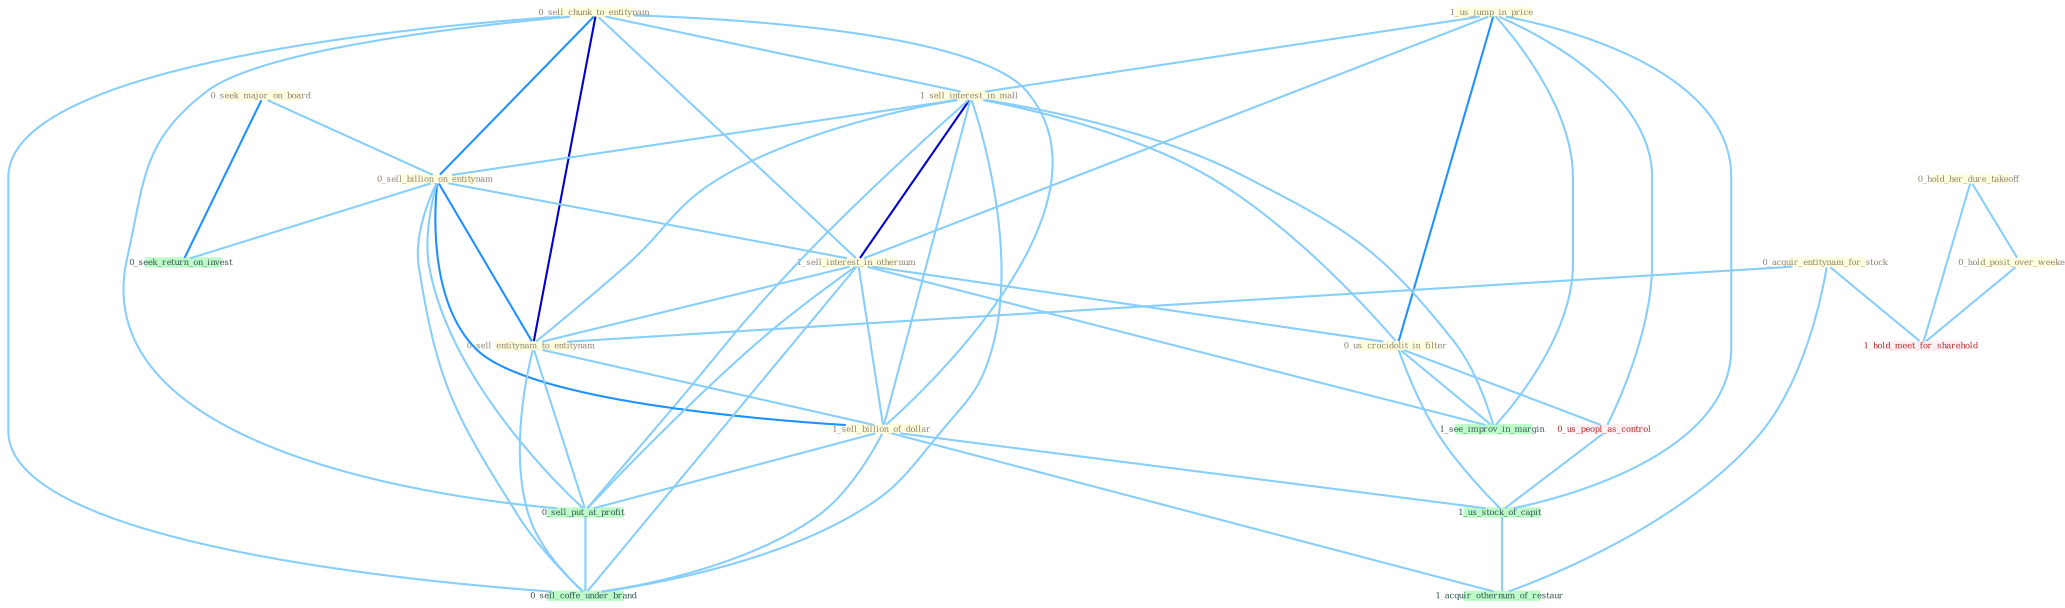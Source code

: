 Graph G{ 
    node
    [shape=polygon,style=filled,width=.5,height=.06,color="#BDFCC9",fixedsize=true,fontsize=4,
    fontcolor="#2f4f4f"];
    {node
    [color="#ffffe0", fontcolor="#8b7d6b"] "1_us_jump_in_price " "0_sell_chunk_to_entitynam " "1_sell_interest_in_mall " "0_seek_major_on_board " "0_acquir_entitynam_for_stock " "0_sell_billion_on_entitynam " "0_hold_her_dure_takeoff " "1_sell_interest_in_othernum " "0_us_crocidolit_in_filter " "0_hold_posit_over_weekend " "0_sell_entitynam_to_entitynam " "1_sell_billion_of_dollar "}
{node [color="#fff0f5", fontcolor="#b22222"] "0_us_peopl_as_control " "1_hold_meet_for_sharehold "}
edge [color="#B0E2FF"];

	"1_us_jump_in_price " -- "1_sell_interest_in_mall " [w="1", color="#87cefa" ];
	"1_us_jump_in_price " -- "1_sell_interest_in_othernum " [w="1", color="#87cefa" ];
	"1_us_jump_in_price " -- "0_us_crocidolit_in_filter " [w="2", color="#1e90ff" , len=0.8];
	"1_us_jump_in_price " -- "0_us_peopl_as_control " [w="1", color="#87cefa" ];
	"1_us_jump_in_price " -- "1_us_stock_of_capit " [w="1", color="#87cefa" ];
	"1_us_jump_in_price " -- "1_see_improv_in_margin " [w="1", color="#87cefa" ];
	"0_sell_chunk_to_entitynam " -- "1_sell_interest_in_mall " [w="1", color="#87cefa" ];
	"0_sell_chunk_to_entitynam " -- "0_sell_billion_on_entitynam " [w="2", color="#1e90ff" , len=0.8];
	"0_sell_chunk_to_entitynam " -- "1_sell_interest_in_othernum " [w="1", color="#87cefa" ];
	"0_sell_chunk_to_entitynam " -- "0_sell_entitynam_to_entitynam " [w="3", color="#0000cd" , len=0.6];
	"0_sell_chunk_to_entitynam " -- "1_sell_billion_of_dollar " [w="1", color="#87cefa" ];
	"0_sell_chunk_to_entitynam " -- "0_sell_put_at_profit " [w="1", color="#87cefa" ];
	"0_sell_chunk_to_entitynam " -- "0_sell_coffe_under_brand " [w="1", color="#87cefa" ];
	"1_sell_interest_in_mall " -- "0_sell_billion_on_entitynam " [w="1", color="#87cefa" ];
	"1_sell_interest_in_mall " -- "1_sell_interest_in_othernum " [w="3", color="#0000cd" , len=0.6];
	"1_sell_interest_in_mall " -- "0_us_crocidolit_in_filter " [w="1", color="#87cefa" ];
	"1_sell_interest_in_mall " -- "0_sell_entitynam_to_entitynam " [w="1", color="#87cefa" ];
	"1_sell_interest_in_mall " -- "1_sell_billion_of_dollar " [w="1", color="#87cefa" ];
	"1_sell_interest_in_mall " -- "0_sell_put_at_profit " [w="1", color="#87cefa" ];
	"1_sell_interest_in_mall " -- "1_see_improv_in_margin " [w="1", color="#87cefa" ];
	"1_sell_interest_in_mall " -- "0_sell_coffe_under_brand " [w="1", color="#87cefa" ];
	"0_seek_major_on_board " -- "0_sell_billion_on_entitynam " [w="1", color="#87cefa" ];
	"0_seek_major_on_board " -- "0_seek_return_on_invest " [w="2", color="#1e90ff" , len=0.8];
	"0_acquir_entitynam_for_stock " -- "0_sell_entitynam_to_entitynam " [w="1", color="#87cefa" ];
	"0_acquir_entitynam_for_stock " -- "1_hold_meet_for_sharehold " [w="1", color="#87cefa" ];
	"0_acquir_entitynam_for_stock " -- "1_acquir_othernum_of_restaur " [w="1", color="#87cefa" ];
	"0_sell_billion_on_entitynam " -- "1_sell_interest_in_othernum " [w="1", color="#87cefa" ];
	"0_sell_billion_on_entitynam " -- "0_sell_entitynam_to_entitynam " [w="2", color="#1e90ff" , len=0.8];
	"0_sell_billion_on_entitynam " -- "1_sell_billion_of_dollar " [w="2", color="#1e90ff" , len=0.8];
	"0_sell_billion_on_entitynam " -- "0_sell_put_at_profit " [w="1", color="#87cefa" ];
	"0_sell_billion_on_entitynam " -- "0_seek_return_on_invest " [w="1", color="#87cefa" ];
	"0_sell_billion_on_entitynam " -- "0_sell_coffe_under_brand " [w="1", color="#87cefa" ];
	"0_hold_her_dure_takeoff " -- "0_hold_posit_over_weekend " [w="1", color="#87cefa" ];
	"0_hold_her_dure_takeoff " -- "1_hold_meet_for_sharehold " [w="1", color="#87cefa" ];
	"1_sell_interest_in_othernum " -- "0_us_crocidolit_in_filter " [w="1", color="#87cefa" ];
	"1_sell_interest_in_othernum " -- "0_sell_entitynam_to_entitynam " [w="1", color="#87cefa" ];
	"1_sell_interest_in_othernum " -- "1_sell_billion_of_dollar " [w="1", color="#87cefa" ];
	"1_sell_interest_in_othernum " -- "0_sell_put_at_profit " [w="1", color="#87cefa" ];
	"1_sell_interest_in_othernum " -- "1_see_improv_in_margin " [w="1", color="#87cefa" ];
	"1_sell_interest_in_othernum " -- "0_sell_coffe_under_brand " [w="1", color="#87cefa" ];
	"0_us_crocidolit_in_filter " -- "0_us_peopl_as_control " [w="1", color="#87cefa" ];
	"0_us_crocidolit_in_filter " -- "1_us_stock_of_capit " [w="1", color="#87cefa" ];
	"0_us_crocidolit_in_filter " -- "1_see_improv_in_margin " [w="1", color="#87cefa" ];
	"0_hold_posit_over_weekend " -- "1_hold_meet_for_sharehold " [w="1", color="#87cefa" ];
	"0_sell_entitynam_to_entitynam " -- "1_sell_billion_of_dollar " [w="1", color="#87cefa" ];
	"0_sell_entitynam_to_entitynam " -- "0_sell_put_at_profit " [w="1", color="#87cefa" ];
	"0_sell_entitynam_to_entitynam " -- "0_sell_coffe_under_brand " [w="1", color="#87cefa" ];
	"1_sell_billion_of_dollar " -- "0_sell_put_at_profit " [w="1", color="#87cefa" ];
	"1_sell_billion_of_dollar " -- "1_us_stock_of_capit " [w="1", color="#87cefa" ];
	"1_sell_billion_of_dollar " -- "0_sell_coffe_under_brand " [w="1", color="#87cefa" ];
	"1_sell_billion_of_dollar " -- "1_acquir_othernum_of_restaur " [w="1", color="#87cefa" ];
	"0_us_peopl_as_control " -- "1_us_stock_of_capit " [w="1", color="#87cefa" ];
	"0_sell_put_at_profit " -- "0_sell_coffe_under_brand " [w="1", color="#87cefa" ];
	"1_us_stock_of_capit " -- "1_acquir_othernum_of_restaur " [w="1", color="#87cefa" ];
}